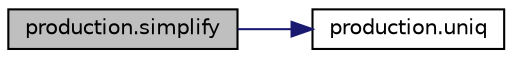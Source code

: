 digraph "production.simplify"
{
  edge [fontname="Helvetica",fontsize="10",labelfontname="Helvetica",labelfontsize="10"];
  node [fontname="Helvetica",fontsize="10",shape=record];
  rankdir="LR";
  Node1 [label="production.simplify",height=0.2,width=0.4,color="black", fillcolor="grey75", style="filled", fontcolor="black"];
  Node1 -> Node2 [color="midnightblue",fontsize="10",style="solid",fontname="Helvetica"];
  Node2 [label="production.uniq",height=0.2,width=0.4,color="black", fillcolor="white", style="filled",URL="$namespaceproduction.html#aaa6f4f50810b5cf264bd619fe117ecd1"];
}
